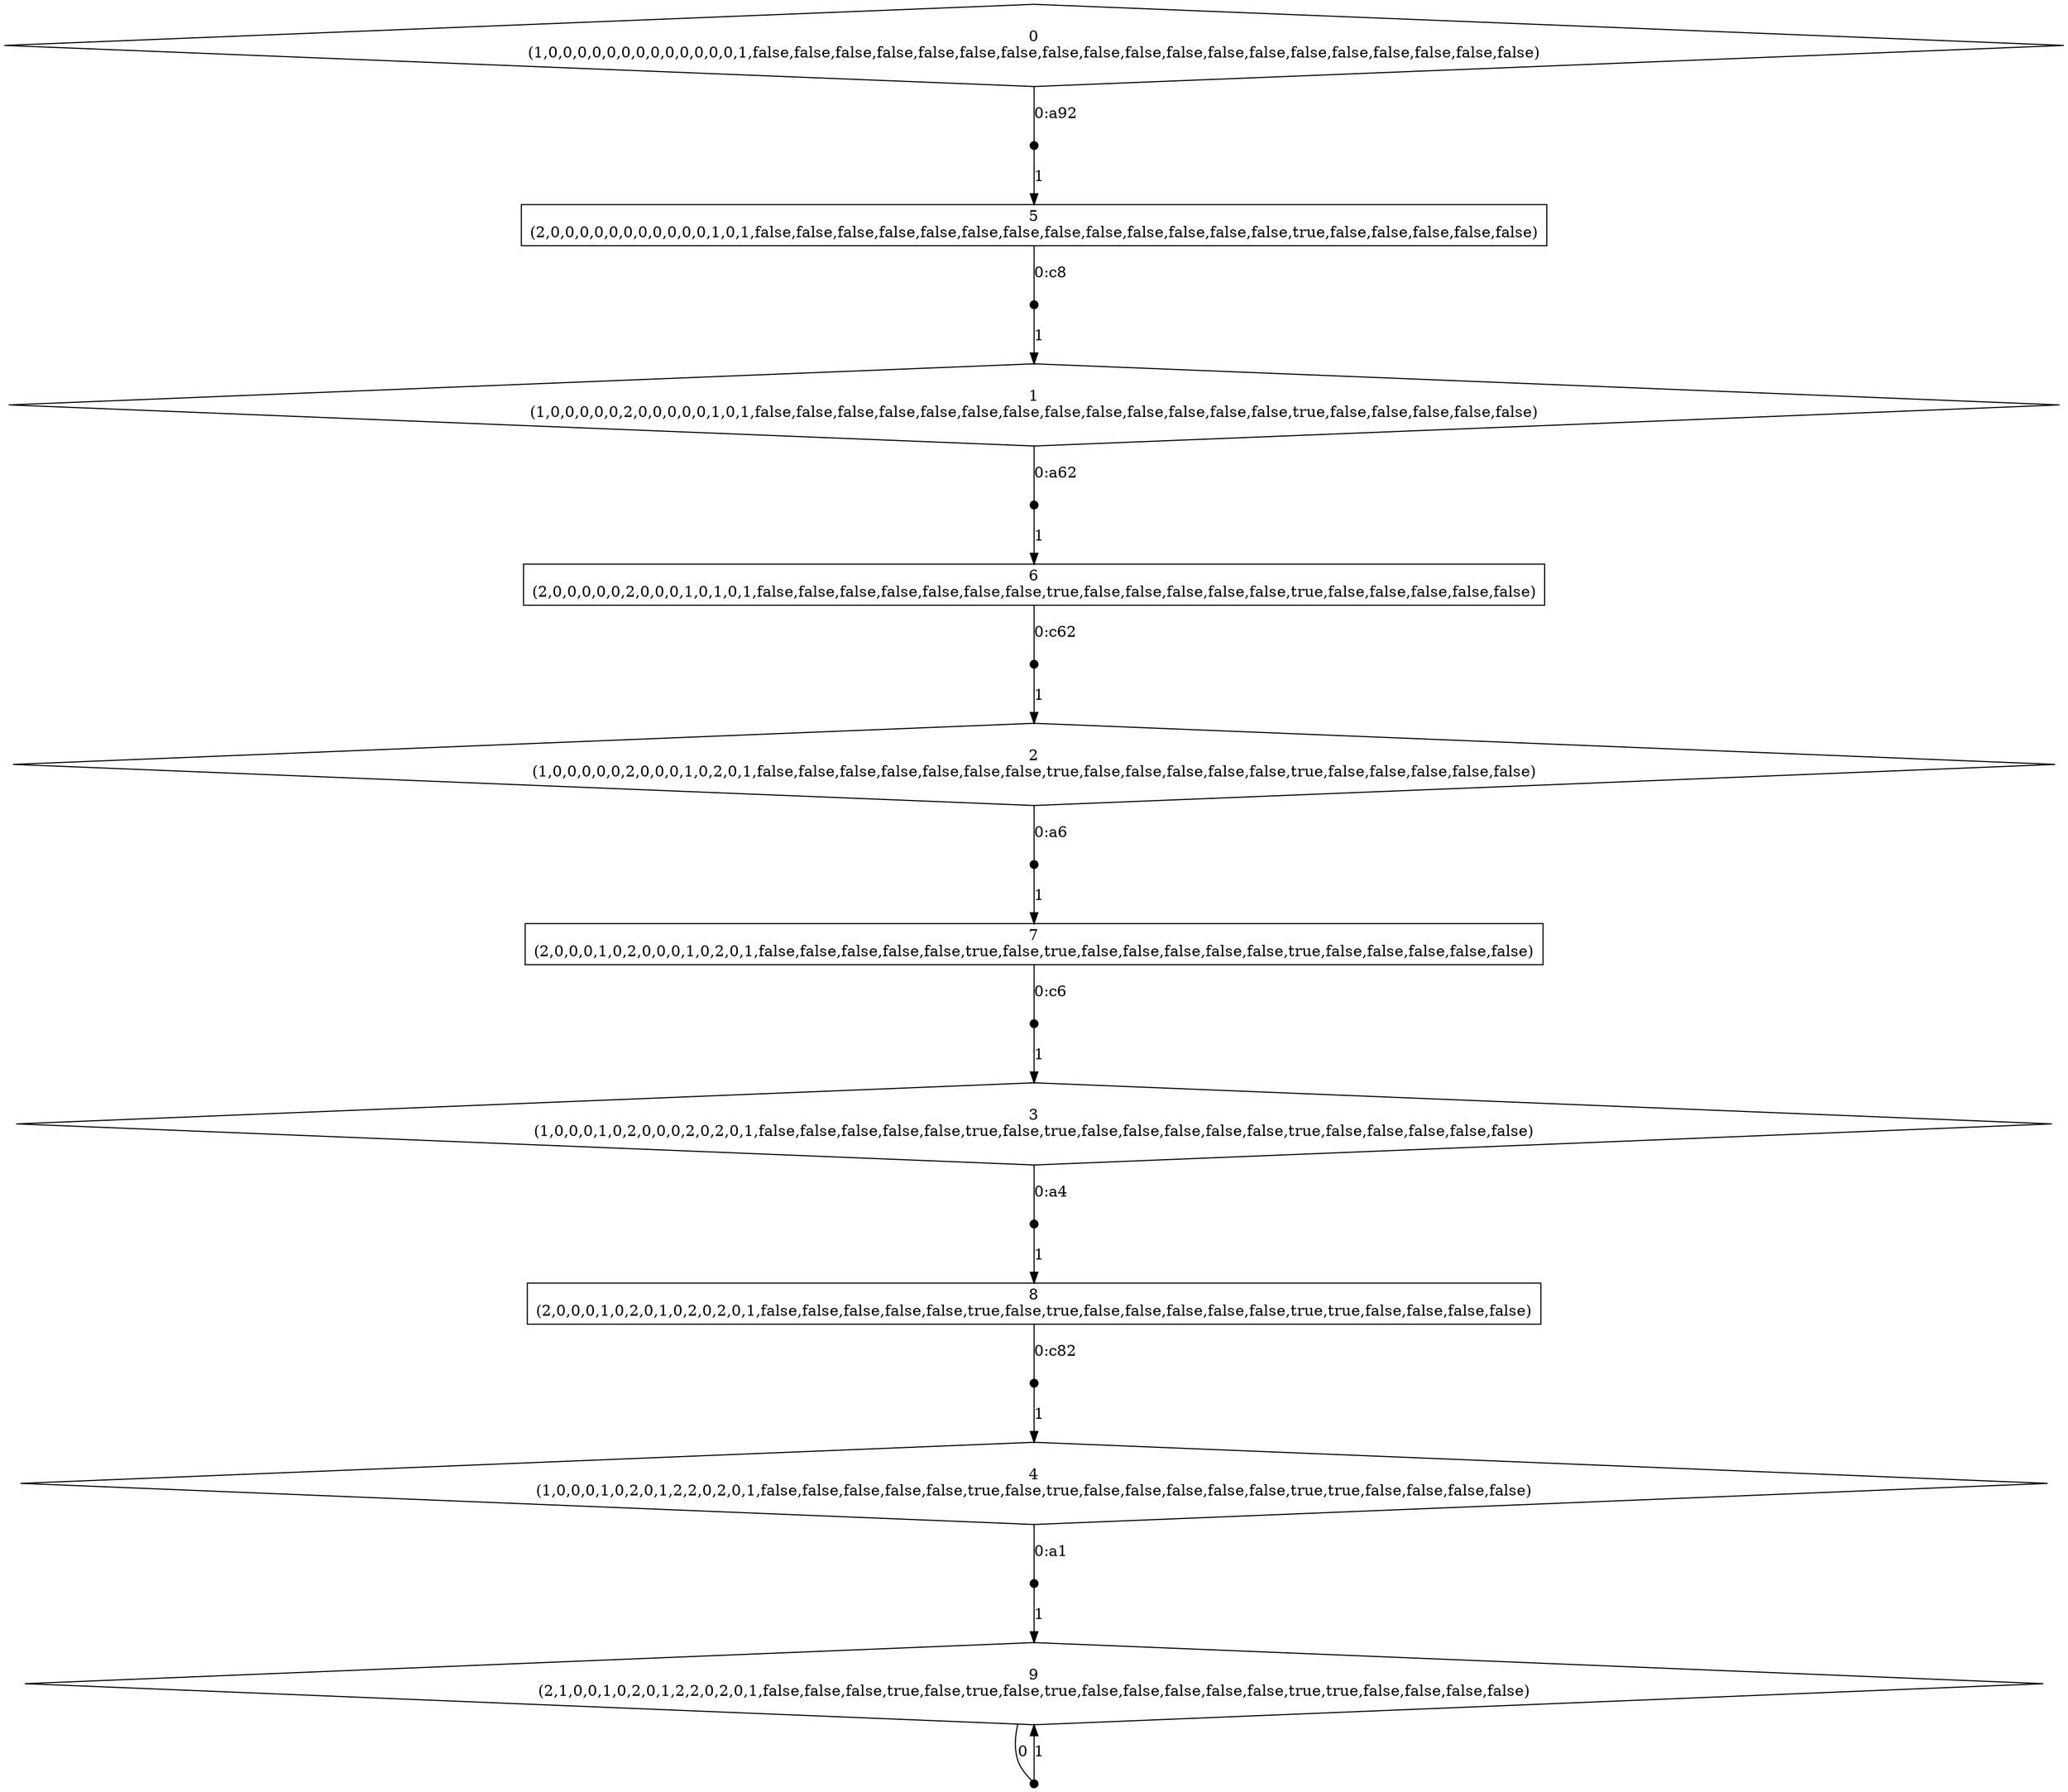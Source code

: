 digraph SMG {
node [label="",shape="box"];
0 [label="0\n(1,0,0,0,0,0,0,0,0,0,0,0,0,0,1,false,false,false,false,false,false,false,false,false,false,false,false,false,false,false,false,false,false,false)",shape="diamond"];
0 -> n0_0  [label="0:a92",arrowhead="none"];
n0_0 [ shape=point,width=0.1,height=0.1,label="" ];
n0_0 -> 5  [label="1"];
1 [label="1\n(1,0,0,0,0,0,2,0,0,0,0,0,1,0,1,false,false,false,false,false,false,false,false,false,false,false,false,false,true,false,false,false,false,false)",shape="diamond"];
1 -> n1_0  [label="0:a62",arrowhead="none"];
n1_0 [ shape=point,width=0.1,height=0.1,label="" ];
n1_0 -> 6  [label="1"];
2 [label="2\n(1,0,0,0,0,0,2,0,0,0,1,0,2,0,1,false,false,false,false,false,false,false,true,false,false,false,false,false,true,false,false,false,false,false)",shape="diamond"];
2 -> n2_0  [label="0:a6",arrowhead="none"];
n2_0 [ shape=point,width=0.1,height=0.1,label="" ];
n2_0 -> 7  [label="1"];
3 [label="3\n(1,0,0,0,1,0,2,0,0,0,2,0,2,0,1,false,false,false,false,false,true,false,true,false,false,false,false,false,true,false,false,false,false,false)",shape="diamond"];
3 -> n3_0  [label="0:a4",arrowhead="none"];
n3_0 [ shape=point,width=0.1,height=0.1,label="" ];
n3_0 -> 8  [label="1"];
4 [label="4\n(1,0,0,0,1,0,2,0,1,2,2,0,2,0,1,false,false,false,false,false,true,false,true,false,false,false,false,false,true,true,false,false,false,false)",shape="diamond"];
4 -> n4_0  [label="0:a1",arrowhead="none"];
n4_0 [ shape=point,width=0.1,height=0.1,label="" ];
n4_0 -> 9  [label="1"];
5 [label="5\n(2,0,0,0,0,0,0,0,0,0,0,0,1,0,1,false,false,false,false,false,false,false,false,false,false,false,false,false,true,false,false,false,false,false)"];
5 -> n5_0  [label="0:c8",arrowhead="none"];
n5_0 [ shape=point,width=0.1,height=0.1,label="" ];
n5_0 -> 1  [label="1"];
6 [label="6\n(2,0,0,0,0,0,2,0,0,0,1,0,1,0,1,false,false,false,false,false,false,false,true,false,false,false,false,false,true,false,false,false,false,false)"];
6 -> n6_0  [label="0:c62",arrowhead="none"];
n6_0 [ shape=point,width=0.1,height=0.1,label="" ];
n6_0 -> 2  [label="1"];
7 [label="7\n(2,0,0,0,1,0,2,0,0,0,1,0,2,0,1,false,false,false,false,false,true,false,true,false,false,false,false,false,true,false,false,false,false,false)"];
7 -> n7_0  [label="0:c6",arrowhead="none"];
n7_0 [ shape=point,width=0.1,height=0.1,label="" ];
n7_0 -> 3  [label="1"];
8 [label="8\n(2,0,0,0,1,0,2,0,1,0,2,0,2,0,1,false,false,false,false,false,true,false,true,false,false,false,false,false,true,true,false,false,false,false)"];
8 -> n8_0  [label="0:c82",arrowhead="none"];
n8_0 [ shape=point,width=0.1,height=0.1,label="" ];
n8_0 -> 4  [label="1"];
9 [label="9\n(2,1,0,0,1,0,2,0,1,2,2,0,2,0,1,false,false,false,true,false,true,false,true,false,false,false,false,false,true,true,false,false,false,false)",shape="diamond"];
9 -> n9_0  [label="0",arrowhead="none"];
n9_0 [ shape=point,width=0.1,height=0.1,label="" ];
n9_0 -> 9  [label="1"];
}
